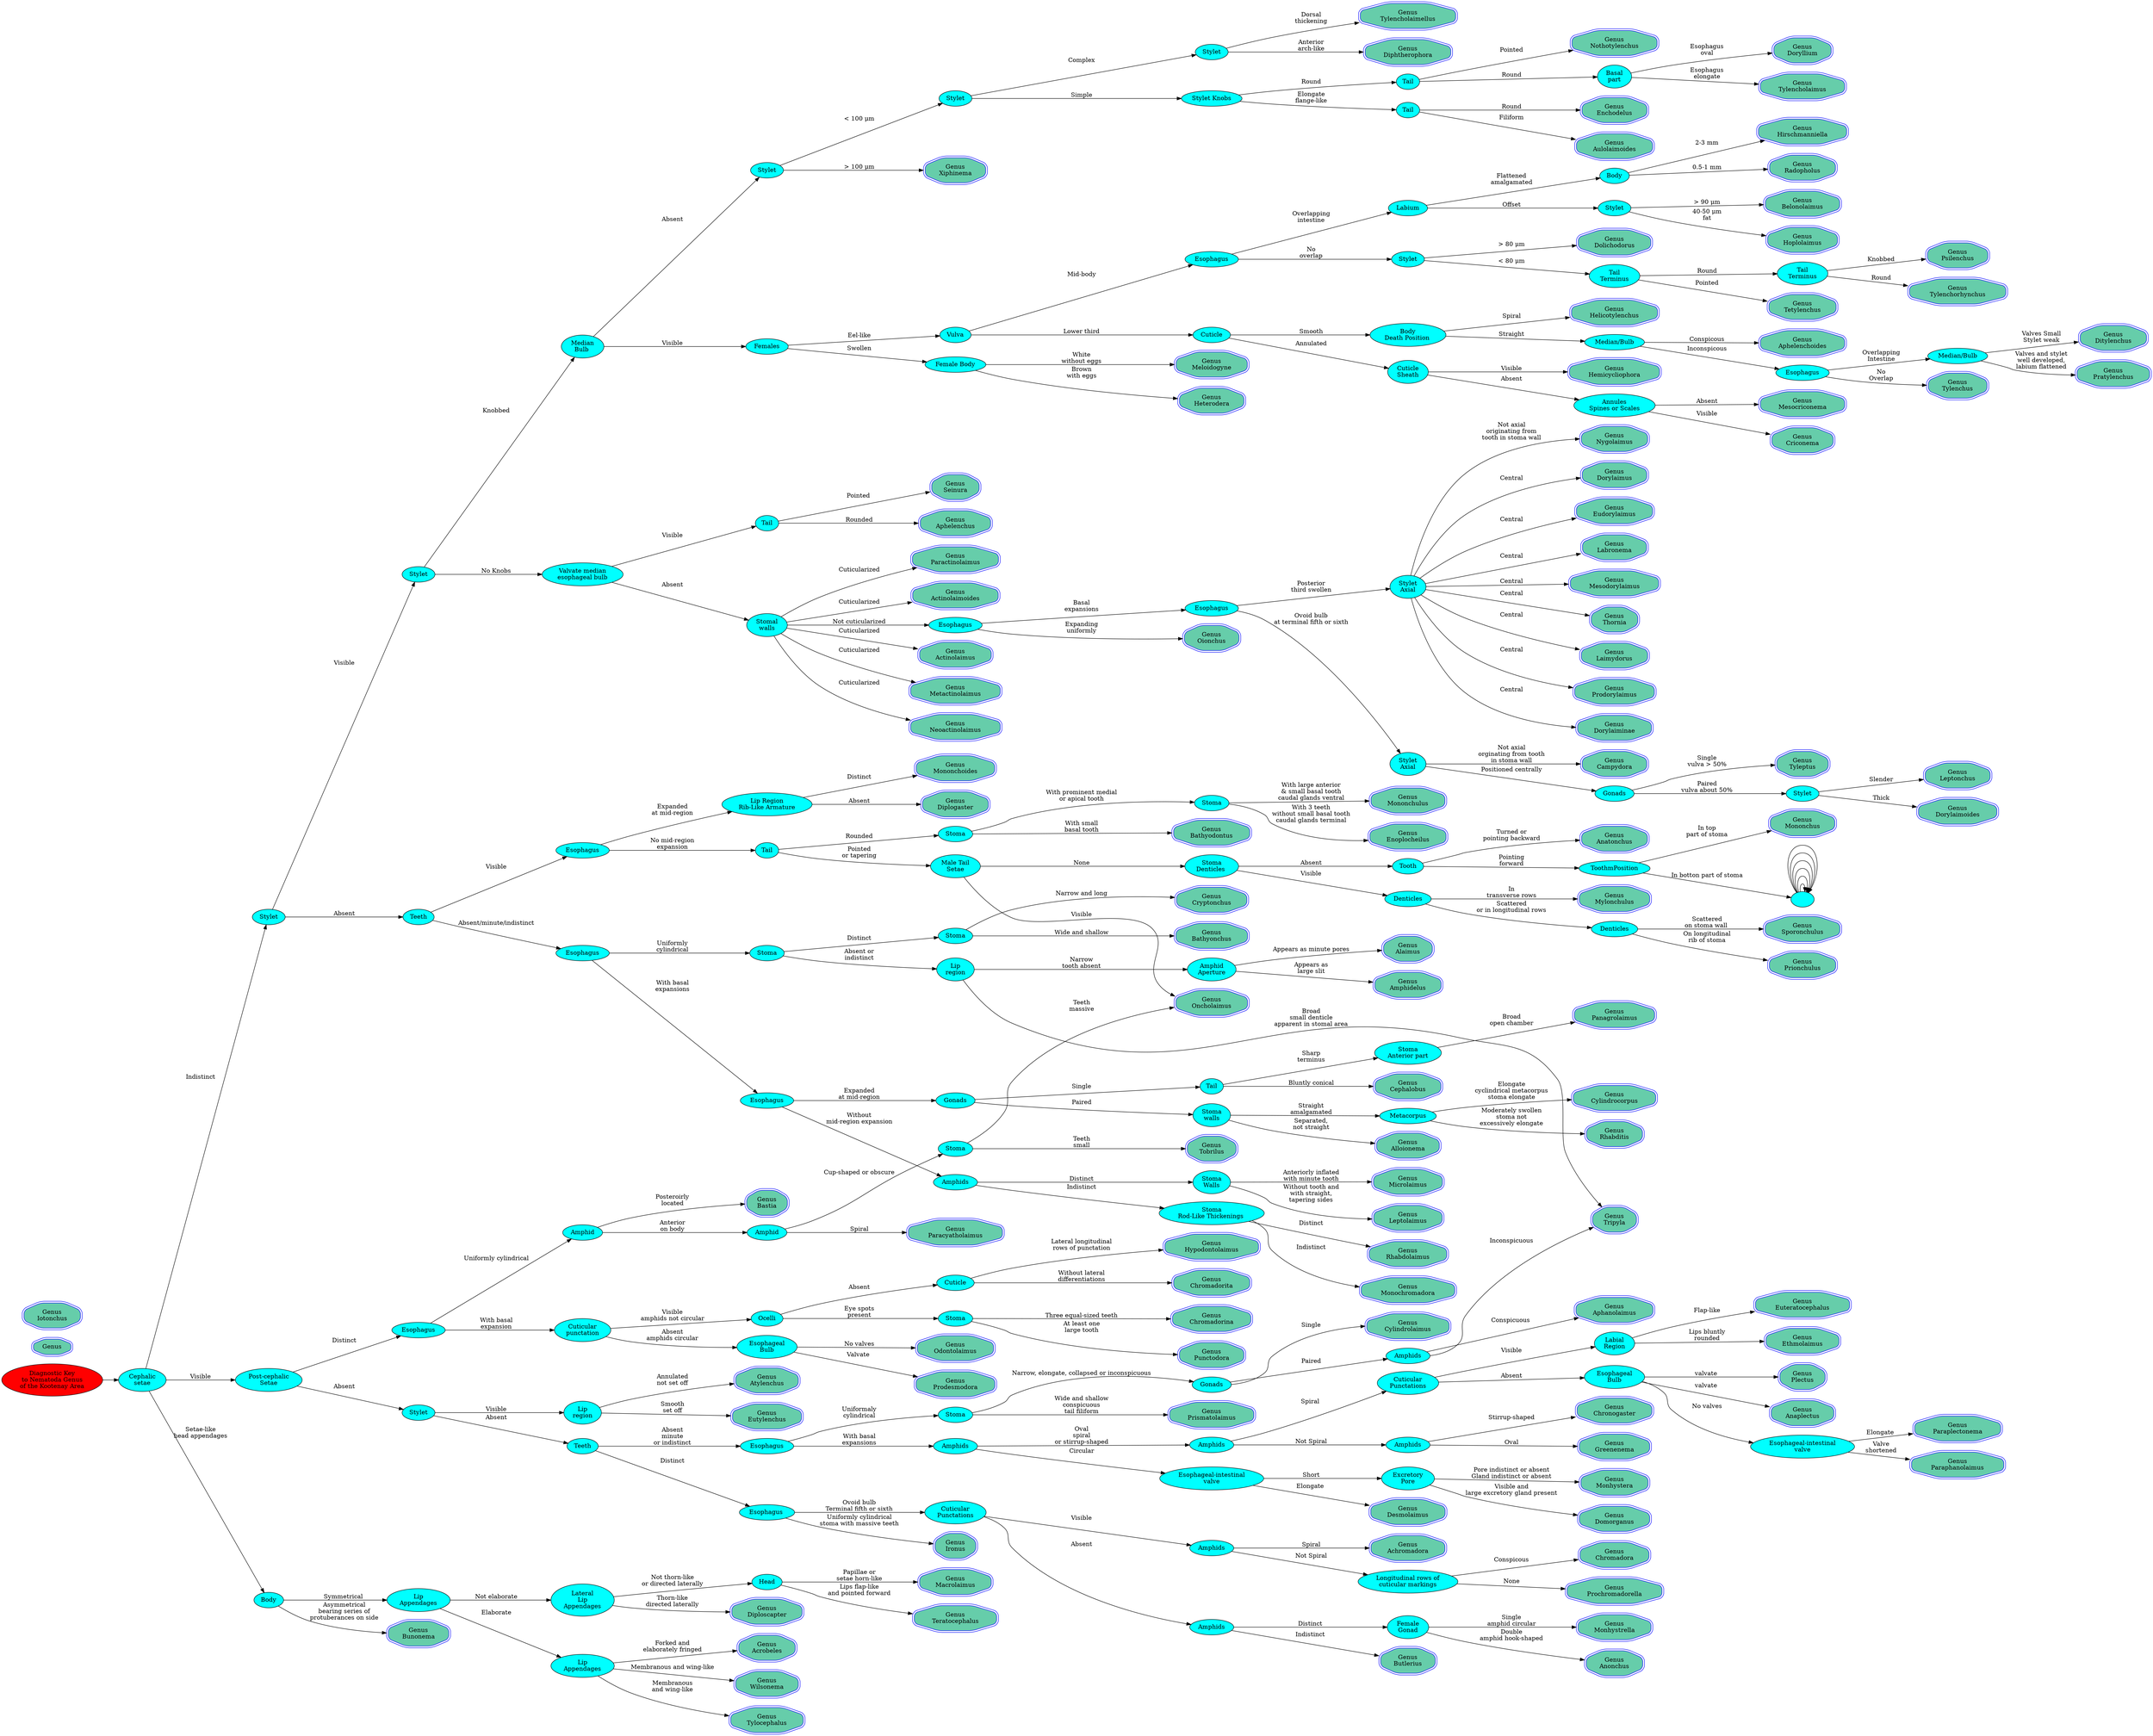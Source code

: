// FOO
digraph "Nematoda Key" {
	graph [rankdir=LR]
	001 [label="Diagnostic Key
to Nematoda Genus
of the Kootenay Area" fillcolor=red style=filled]
	001.1 [label="Cephalic
setae" fillcolor=aqua style=filled]
	001 -> 001.1
	001.1 -> 002 [label=Indistinct]
	001.1 -> 064 [label="Setae-like
head appendages"]
	001.1 -> 069 [label=Visible]
	002 [label=Stylet fillcolor=aqua style=filled]
	002 -> 003 [label=Visible]
	002 -> 038 [label=Absent]
	003 [label=Stylet fillcolor=aqua style=filled]
	003 -> 004 [label=Knobbed]
	003 -> 029 [label="No Knobs"]
	004 [label="Median
Bulb " fillcolor=aqua style=filled]
	004 -> 005 [label=Visible]
	004 -> 022 [label=Absent]
	005 [label=Females fillcolor=aqua style=filled]
	005 -> 006 [label="Eel-like"]
	005 -> 021 [label=Swollen]
	006 [label=Vulva fillcolor=aqua style=filled]
	006 -> 007 [label="Mid-body"]
	006 -> 014 [label="Lower third"]
	007 [label=Esophagus fillcolor=aqua style=filled]
	007 -> 008 [label="No
overlap"]
	007 -> 011 [label="Overlapping
intestine"]
	"" [label="" fillcolor=aqua style=filled]
	"" -> "" [label=""]
	"" -> "" [label=""]
	008 [label=Stylet fillcolor=aqua style=filled]
	008 -> 009 [label="< 80 μm"]
	"Genus
Dolichodorus" [color=blue fillcolor=aquamarine3 shape=doubleoctagon style="rounded,filled"]
	008 -> "Genus
Dolichodorus" [label="> 80 μm"]
	009 [label="Tail
Terminus" fillcolor=aqua style=filled]
	"Genus
Tetylenchus" [color=blue fillcolor=aquamarine3 shape=doubleoctagon style="rounded,filled"]
	009 -> "Genus
Tetylenchus" [label=Pointed]
	009 -> 010 [label=Round]
	010 [label="Tail
Terminus" fillcolor=aqua style=filled]
	"Genus
Psilenchus" [color=blue fillcolor=aquamarine3 shape=doubleoctagon style="rounded,filled"]
	010 -> "Genus
Psilenchus" [label=Knobbed]
	"Genus
Tylenchorhynchus" [color=blue fillcolor=aquamarine3 shape=doubleoctagon style="rounded,filled"]
	010 -> "Genus
Tylenchorhynchus" [label=Round]
	011 [label=Labium fillcolor=aqua style=filled]
	011 -> 012 [label=Offset]
	011 -> 013 [label="Flattened
amalgamated"]
	012 [label=Stylet fillcolor=aqua style=filled]
	"Genus
Hoplolaimus" [color=blue fillcolor=aquamarine3 shape=doubleoctagon style="rounded,filled"]
	012 -> "Genus
Hoplolaimus" [label="40-50 μm
fat"]
	"Genus
Belonolaimus" [color=blue fillcolor=aquamarine3 shape=doubleoctagon style="rounded,filled"]
	012 -> "Genus
Belonolaimus" [label="> 90 μm
"]
	013 [label=Body fillcolor=aqua style=filled]
	"Genus
Radopholus" [color=blue fillcolor=aquamarine3 shape=doubleoctagon style="rounded,filled"]
	013 -> "Genus
Radopholus" [label="0.5-1 mm"]
	"Genus
Hirschmanniella" [color=blue fillcolor=aquamarine3 shape=doubleoctagon style="rounded,filled"]
	013 -> "Genus
Hirschmanniella" [label="2-3 mm"]
	014 [label=Cuticle fillcolor=aqua style=filled]
	014 -> 015 [label=Annulated]
	014 -> 017 [label=Smooth]
	015 [label="Cuticle
Sheath" fillcolor=aqua style=filled]
	015 -> 016 [label=Absent]
	"Genus
Hemicycliophora" [color=blue fillcolor=aquamarine3 shape=doubleoctagon style="rounded,filled"]
	015 -> "Genus
Hemicycliophora" [label=Visible]
	016 [label="Annules
Spines or Scales" fillcolor=aqua style=filled]
	"Genus
Criconema" [color=blue fillcolor=aquamarine3 shape=doubleoctagon style="rounded,filled"]
	016 -> "Genus
Criconema" [label=Visible]
	"Genus
Mesocriconema" [color=blue fillcolor=aquamarine3 shape=doubleoctagon style="rounded,filled"]
	016 -> "Genus
Mesocriconema" [label=Absent]
	017 [label="Body
Death Position " fillcolor=aqua style=filled]
	017 -> 018 [label=Straight]
	"Genus
Helicotylenchus" [color=blue fillcolor=aquamarine3 shape=doubleoctagon style="rounded,filled"]
	017 -> "Genus
Helicotylenchus" [label=Spiral]
	018 [label="Median/Bulb" fillcolor=aqua style=filled]
	018 -> 019 [label=Inconspicous]
	"Genus
Aphelenchoides" [color=blue fillcolor=aquamarine3 shape=doubleoctagon style="rounded,filled"]
	018 -> "Genus
Aphelenchoides" [label=Conspicous]
	019 [label=Esophagus fillcolor=aqua style=filled]
	019 -> 020 [label="Overlapping
Intestine"]
	"Genus
Tylenchus" [color=blue fillcolor=aquamarine3 shape=doubleoctagon style="rounded,filled"]
	019 -> "Genus
Tylenchus" [label="No
Overlap"]
	020 [label="Median/Bulb" fillcolor=aqua style=filled]
	"Genus
Ditylenchus" [color=blue fillcolor=aquamarine3 shape=doubleoctagon style="rounded,filled"]
	020 -> "Genus
Ditylenchus" [label="Valves Small
Stylet weak"]
	"Genus
Pratylenchus" [color=blue fillcolor=aquamarine3 shape=doubleoctagon style="rounded,filled"]
	020 -> "Genus
Pratylenchus" [label="Valves and stylet
well developed,
labium flattened"]
	021 [label="Female Body" fillcolor=aqua style=filled]
	"Genus
Meloidogyne" [color=blue fillcolor=aquamarine3 shape=doubleoctagon style="rounded,filled"]
	021 -> "Genus
Meloidogyne" [label="White
without eggs"]
	"Genus
Heterodera" [color=blue fillcolor=aquamarine3 shape=doubleoctagon style="rounded,filled"]
	021 -> "Genus
Heterodera" [label="Brown
with eggs"]
	022 [label=Stylet fillcolor=aqua style=filled]
	022 -> 023 [label="< 100 μm"]
	"Genus
Xiphinema" [color=blue fillcolor=aquamarine3 shape=doubleoctagon style="rounded,filled"]
	022 -> "Genus
Xiphinema" [label="> 100 μm"]
	023 [label=Stylet fillcolor=aqua style=filled]
	023 -> 024 [label=Complex]
	023 -> 025 [label=Simple]
	024 [label=Stylet fillcolor=aqua style=filled]
	"Genus
Diphtherophora" [color=blue fillcolor=aquamarine3 shape=doubleoctagon style="rounded,filled"]
	024 -> "Genus
Diphtherophora" [label="Anterior
arch-like"]
	"Genus
Tylencholaimellus" [color=blue fillcolor=aquamarine3 shape=doubleoctagon style="rounded,filled"]
	024 -> "Genus
Tylencholaimellus" [label="Dorsal
thickening"]
	025 [label="Stylet Knobs" fillcolor=aqua style=filled]
	025 -> 026 [label="Elongate
flange-like"]
	025 -> 027 [label=Round]
	026 [label=Tail fillcolor=aqua style=filled]
	"Genus
Aulolaimoides" [color=blue fillcolor=aquamarine3 shape=doubleoctagon style="rounded,filled"]
	026 -> "Genus
Aulolaimoides" [label=Filiform]
	"Genus
Enchodelus" [color=blue fillcolor=aquamarine3 shape=doubleoctagon style="rounded,filled"]
	026 -> "Genus
Enchodelus" [label=Round]
	027 [label=Tail fillcolor=aqua style=filled]
	027 -> 028 [label=Round]
	"Genus
Nothotylenchus" [color=blue fillcolor=aquamarine3 shape=doubleoctagon style="rounded,filled"]
	027 -> "Genus
Nothotylenchus" [label=Pointed]
	028 [label="Basal
part" fillcolor=aqua style=filled]
	"Genus
Tylencholaimus" [color=blue fillcolor=aquamarine3 shape=doubleoctagon style="rounded,filled"]
	028 -> "Genus
Tylencholaimus" [label="Esophagus
elongate"]
	"Genus
Doryllium" [color=blue fillcolor=aquamarine3 shape=doubleoctagon style="rounded,filled"]
	028 -> "Genus
Doryllium" [label="Esophagus
oval"]
	029 [label="Valvate median
esophageal bulb" fillcolor=aqua style=filled]
	029 -> 030 [label=Absent]
	Genus
 [color=blue fillcolor=aquamarine3 shape=doubleoctagon style="rounded,filled"]
	029 -> 037 [label=Visible]
	030 [label="Stomal
walls" fillcolor=aqua style=filled]
	030 -> 031 [label="Not cuticularized"]
	"Genus
Actinolaimus" [color=blue fillcolor=aquamarine3 shape=doubleoctagon style="rounded,filled"]
	030 -> "Genus
Actinolaimus" [label=Cuticularized]
	"Genus
Metactinolaimus" [color=blue fillcolor=aquamarine3 shape=doubleoctagon style="rounded,filled"]
	030 -> "Genus
Metactinolaimus" [label=Cuticularized]
	"Genus
Neoactinolaimus" [color=blue fillcolor=aquamarine3 shape=doubleoctagon style="rounded,filled"]
	030 -> "Genus
Neoactinolaimus" [label=Cuticularized]
	"Genus
Paractinolaimus" [color=blue fillcolor=aquamarine3 shape=doubleoctagon style="rounded,filled"]
	030 -> "Genus
Paractinolaimus" [label=Cuticularized]
	"Genus
Actinolaimoides" [color=blue fillcolor=aquamarine3 shape=doubleoctagon style="rounded,filled"]
	030 -> "Genus
Actinolaimoides" [label=Cuticularized]
	031 [label=Esophagus fillcolor=aqua style=filled]
	031 -> 032 [label="Basal
expansions"]
	"Genus
Oionchus" [color=blue fillcolor=aquamarine3 shape=doubleoctagon style="rounded,filled"]
	031 -> "Genus
Oionchus" [label="Expanding
uniformly"]
	032 [label=Esophagus fillcolor=aqua style=filled]
	032 -> 033 [label="Ovoid bulb
at terminal fifth or sixth"]
	Genus
 [color=blue fillcolor=aquamarine3 shape=doubleoctagon style="rounded,filled"]
	032 -> 036 [label="Posterior
third swollen"]
	033 [label="Stylet
Axial" fillcolor=aqua style=filled]
	033 -> 034 [label="Positioned centrally"]
	"Genus
Campydora" [color=blue fillcolor=aquamarine3 shape=doubleoctagon style="rounded,filled"]
	033 -> "Genus
Campydora" [label="Not axial
orginating from tooth
in stoma wall"]
	034 [label=Gonads fillcolor=aqua style=filled]
	034 -> 035 [label="Paired
vulva about 50%"]
	"Genus
Tyleptus" [color=blue fillcolor=aquamarine3 shape=doubleoctagon style="rounded,filled"]
	034 -> "Genus
Tyleptus" [label="Single
vulva > 50%"]
	035 [label=Stylet fillcolor=aqua style=filled]
	"Genus
Leptonchus" [color=blue fillcolor=aquamarine3 shape=doubleoctagon style="rounded,filled"]
	035 -> "Genus
Leptonchus" [label=Slender]
	"Genus
Dorylaimoides" [color=blue fillcolor=aquamarine3 shape=doubleoctagon style="rounded,filled"]
	035 -> "Genus
Dorylaimoides" [label=Thick]
	036 [label="Stylet
Axial" fillcolor=aqua style=filled]
	"Genus
Dorylaimus" [color=blue fillcolor=aquamarine3 shape=doubleoctagon style="rounded,filled"]
	036 -> "Genus
Dorylaimus" [label=Central]
	"Genus
Eudorylaimus" [color=blue fillcolor=aquamarine3 shape=doubleoctagon style="rounded,filled"]
	036 -> "Genus
Eudorylaimus" [label=Central]
	"Genus
Labronema" [color=blue fillcolor=aquamarine3 shape=doubleoctagon style="rounded,filled"]
	036 -> "Genus
Labronema" [label=Central]
	"Genus
Mesodorylaimus" [color=blue fillcolor=aquamarine3 shape=doubleoctagon style="rounded,filled"]
	036 -> "Genus
Mesodorylaimus" [label=Central]
	"Genus
Thornia" [color=blue fillcolor=aquamarine3 shape=doubleoctagon style="rounded,filled"]
	036 -> "Genus
Thornia" [label=Central]
	"Genus
Laimydorus" [color=blue fillcolor=aquamarine3 shape=doubleoctagon style="rounded,filled"]
	036 -> "Genus
Laimydorus" [label=Central]
	"Genus
Prodorylaimus" [color=blue fillcolor=aquamarine3 shape=doubleoctagon style="rounded,filled"]
	036 -> "Genus
Prodorylaimus" [label=Central]
	"Genus
Dorylaiminae" [color=blue fillcolor=aquamarine3 shape=doubleoctagon style="rounded,filled"]
	036 -> "Genus
Dorylaiminae" [label=Central]
	"Genus
Nygolaimus" [color=blue fillcolor=aquamarine3 shape=doubleoctagon style="rounded,filled"]
	036 -> "Genus
Nygolaimus" [label="Not axial
originating from
tooth in stoma wall"]
	037 [label=Tail fillcolor=aqua style=filled]
	"Genus
Seinura" [color=blue fillcolor=aquamarine3 shape=doubleoctagon style="rounded,filled"]
	037 -> "Genus
Seinura" [label="Pointed "]
	"Genus
Aphelenchus" [color=blue fillcolor=aquamarine3 shape=doubleoctagon style="rounded,filled"]
	037 -> "Genus
Aphelenchus" [label=Rounded]
	038 [label=Teeth fillcolor=aqua style=filled]
	038 -> 039 [label=Visible]
	038 -> 050 [label="Absent/minute/indistinct"]
	039 [label=Esophagus fillcolor=aqua style=filled]
	039 -> 040 [label="No mid-region
expansion"]
	039 -> 049 [label="Expanded
at mid-region"]
	"" [label="" fillcolor=aqua style=filled]
	"" -> "" [label=""]
	Genus
 [color=blue fillcolor=aquamarine3 shape=doubleoctagon style="rounded,filled"]
	"" -> "" [label=""]
	040 [label=Tail fillcolor=aqua style=filled]
	040 -> 041 [label="Pointed
or tapering"]
	Genus
 [color=blue fillcolor=aquamarine3 shape=doubleoctagon style="rounded,filled"]
	040 -> 047 [label=Rounded]
	041 [label="Male Tail
Setae" fillcolor=aqua style=filled]
	041 -> 042 [label=None]
	"Genus
Oncholaimus" [color=blue fillcolor=aquamarine3 shape=doubleoctagon style="rounded,filled"]
	041 -> "Genus
Oncholaimus" [label=Visible]
	042 [label="Stoma
Denticles " fillcolor=aqua style=filled]
	042 -> 043 [label=Visible]
	Genus
 [color=blue fillcolor=aquamarine3 shape=doubleoctagon style="rounded,filled"]
	042 -> 045 [label=Absent]
	043 [label=Denticles fillcolor=aqua style=filled]
	043 -> 044 [label="Scattered
or in longitudinal rows"]
	"Genus
Mylonchulus" [color=blue fillcolor=aquamarine3 shape=doubleoctagon style="rounded,filled"]
	043 -> "Genus
Mylonchulus" [label="In
transverse rows"]
	044 [label=Denticles fillcolor=aqua style=filled]
	"Genus
Prionchulus" [color=blue fillcolor=aquamarine3 shape=doubleoctagon style="rounded,filled"]
	044 -> "Genus
Prionchulus" [label="On longitudinal
rib of stoma"]
	"Genus
Sporonchulus" [color=blue fillcolor=aquamarine3 shape=doubleoctagon style="rounded,filled"]
	044 -> "Genus
Sporonchulus" [label="Scattered
on stoma wall "]
	045 [label=Tooth fillcolor=aqua style=filled]
	045 -> 046 [label="Pointing
forward"]
	"Genus
Anatonchus" [color=blue fillcolor=aquamarine3 shape=doubleoctagon style="rounded,filled"]
	045 -> "Genus
Anatonchus" [label="Turned or
pointing backward"]
	046 [label="Tooth\mPosition" fillcolor=aqua style=filled]
	"Genus
Iotonchus" [color=blue fillcolor=aquamarine3 shape=doubleoctagon style="rounded,filled"]
	046 -> "" [label="In botton part of stoma"]
	"Genus
Mononchus" [color=blue fillcolor=aquamarine3 shape=doubleoctagon style="rounded,filled"]
	046 -> "Genus
Mononchus" [label="In top
part of stoma"]
	047 [label=Stoma fillcolor=aqua style=filled]
	047 -> 048 [label="With prominent medial
or apical tooth"]
	"Genus
Bathyodontus" [color=blue fillcolor=aquamarine3 shape=doubleoctagon style="rounded,filled"]
	047 -> "Genus
Bathyodontus" [label="With small
basal tooth"]
	048 [label=Stoma fillcolor=aqua style=filled]
	"Genus
Enoplocheilus" [color=blue fillcolor=aquamarine3 shape=doubleoctagon style="rounded,filled"]
	048 -> "Genus
Enoplocheilus" [label="With 3 teeth
without small basal tooth
caudal glands terminal"]
	"Genus
Mononchulus" [color=blue fillcolor=aquamarine3 shape=doubleoctagon style="rounded,filled"]
	048 -> "Genus
Mononchulus" [label="With large anterior
& small basal tooth
caudal glands ventral"]
	049 [label="Lip Region
Rib-Like Armature" fillcolor=aqua style=filled]
	"Genus
Mononchoides" [color=blue fillcolor=aquamarine3 shape=doubleoctagon style="rounded,filled"]
	049 -> "Genus
Mononchoides" [label=Distinct]
	"Genus
Diplogaster" [color=blue fillcolor=aquamarine3 shape=doubleoctagon style="rounded,filled"]
	049 -> "Genus
Diplogaster" [label=Absent]
	050 [label=Esophagus fillcolor=aqua style=filled]
	050 -> 051 [label="With basal
expansions"]
	050 -> 060 [label="Uniformly
cylindrical"]
	051 [label=Esophagus fillcolor=aqua style=filled]
	051 -> 052 [label="Without
mid-region expansion"]
	Genus
 [color=blue fillcolor=aquamarine3 shape=doubleoctagon style="rounded,filled"]
	051 -> 055 [label="Expanded
at mid-region"]
	052 [label=Amphids fillcolor=aqua style=filled]
	052 -> 053 [label=Distinct]
	Genus
 [color=blue fillcolor=aquamarine3 shape=doubleoctagon style="rounded,filled"]
	052 -> 054 [label=Indistinct]
	053 [label="Stoma
Walls" fillcolor=aqua style=filled]
	"Genus
Microlaimus" [color=blue fillcolor=aquamarine3 shape=doubleoctagon style="rounded,filled"]
	053 -> "Genus
Microlaimus" [label="Anteriorly inflated
with minute tooth"]
	"Genus
Leptolaimus" [color=blue fillcolor=aquamarine3 shape=doubleoctagon style="rounded,filled"]
	053 -> "Genus
Leptolaimus" [label="Without tooth and
with straight,
tapering sides"]
	054 [label="Stoma
Rod-Like Thickenings " fillcolor=aqua style=filled]
	"Genus
Rhabdolaimus" [color=blue fillcolor=aquamarine3 shape=doubleoctagon style="rounded,filled"]
	054 -> "Genus
Rhabdolaimus" [label=Distinct]
	"Genus
Monochromadora" [color=blue fillcolor=aquamarine3 shape=doubleoctagon style="rounded,filled"]
	054 -> "Genus
Monochromadora" [label=Indistinct]
	055 [label=Gonads fillcolor=aqua style=filled]
	055 -> 056 [label=Paired]
	055 -> 058 [label=Single]
	056 [label="Stoma
walls" fillcolor=aqua style=filled]
	056 -> 057 [label="Straight
amalgamated"]
	"Genus
Alloionema" [color=blue fillcolor=aquamarine3 shape=doubleoctagon style="rounded,filled"]
	056 -> "Genus
Alloionema" [label="Separated,
not straight"]
	057 [label=Metacorpus fillcolor=aqua style=filled]
	"Genus
Rhabditis" [color=blue fillcolor=aquamarine3 shape=doubleoctagon style="rounded,filled"]
	057 -> "Genus
Rhabditis" [label="Moderately swollen
stoma not
excessively elongate"]
	"Genus
Cylindrocorpus" [color=blue fillcolor=aquamarine3 shape=doubleoctagon style="rounded,filled"]
	057 -> "Genus
Cylindrocorpus" [label="Elongate
cyclindrical metacorpus
stoma elongate"]
	058 [label=Tail fillcolor=aqua style=filled]
	058 -> 059 [label="Sharp
terminus"]
	"Genus
Cephalobus" [color=blue fillcolor=aquamarine3 shape=doubleoctagon style="rounded,filled"]
	058 -> "Genus
Cephalobus" [label="Bluntly conical"]
	059 [label="Stoma
Anterior part" fillcolor=aqua style=filled]
	"Genus
Panagrolaimus" [color=blue fillcolor=aquamarine3 shape=doubleoctagon style="rounded,filled"]
	059 -> "Genus
Panagrolaimus" [label="Broad
open chamber"]
	060 [label=Stoma fillcolor=aqua style=filled]
	060 -> 061 [label="Absent or
indistinct"]
	060 -> 063 [label=Distinct]
	061 [label="Lip
region" fillcolor=aqua style=filled]
	061 -> 062 [label="Narrow
tooth absent"]
	"Genus
Tripyla" [color=blue fillcolor=aquamarine3 shape=doubleoctagon style="rounded,filled"]
	061 -> "Genus
Tripyla" [label="Broad
small denticle
apparent in stomal area"]
	062 [label="Amphid
Aperture" fillcolor=aqua style=filled]
	"Genus
Amphidelus" [color=blue fillcolor=aquamarine3 shape=doubleoctagon style="rounded,filled"]
	062 -> "Genus
Amphidelus" [label="Appears as
large slit"]
	"Genus
Alaimus" [color=blue fillcolor=aquamarine3 shape=doubleoctagon style="rounded,filled"]
	062 -> "Genus
Alaimus" [label="Appears as minute pores"]
	063 [label=Stoma fillcolor=aqua style=filled]
	"Genus
Cryptonchus" [color=blue fillcolor=aquamarine3 shape=doubleoctagon style="rounded,filled"]
	063 -> "Genus
Cryptonchus" [label="Narrow and long"]
	"Genus
Bathyonchus" [color=blue fillcolor=aquamarine3 shape=doubleoctagon style="rounded,filled"]
	063 -> "Genus
Bathyonchus" [label="Wide and shallow"]
	064 [label=Body fillcolor=aqua style=filled]
	064 -> 065 [label="Symmetrical "]
	"Genus
Bunonema" [color=blue fillcolor=aquamarine3 shape=doubleoctagon style="rounded,filled"]
	064 -> "Genus
Bunonema" [label="Asymmetrical
bearing series of
protuberances on side"]
	065 [label="Lip
Appendages" fillcolor=aqua style=filled]
	065 -> 066 [label="Not elaborate"]
	Genus
 [color=blue fillcolor=aquamarine3 shape=doubleoctagon style="rounded,filled"]
	065 -> 068 [label=Elaborate]
	066 [label="Lateral
Lip
Appendages" fillcolor=aqua style=filled]
	"Genus
Diploscapter" [color=blue fillcolor=aquamarine3 shape=doubleoctagon style="rounded,filled"]
	066 -> "Genus
Diploscapter" [label="Thorn-like
directed laterally"]
	066 -> 067 [label="Not thorn-like
or directed laterally"]
	067 [label=Head fillcolor=aqua style=filled]
	"Genus
Macrolaimus" [color=blue fillcolor=aquamarine3 shape=doubleoctagon style="rounded,filled"]
	067 -> "Genus
Macrolaimus" [label="Papillae or
setae horn-like"]
	"Genus
Teratocephalus" [color=blue fillcolor=aquamarine3 shape=doubleoctagon style="rounded,filled"]
	067 -> "Genus
Teratocephalus" [label="Lips flap-like
and pointed forward"]
	068 [label="Lip
Appendages" fillcolor=aqua style=filled]
	"Genus
Acrobeles" [color=blue fillcolor=aquamarine3 shape=doubleoctagon style="rounded,filled"]
	068 -> "Genus
Acrobeles" [label="Forked and
elaborately fringed"]
	"Genus
Wilsonema" [color=blue fillcolor=aquamarine3 shape=doubleoctagon style="rounded,filled"]
	068 -> "Genus
Wilsonema" [label="Membranous and wing-like"]
	"Genus
Tylocephalus" [color=blue fillcolor=aquamarine3 shape=doubleoctagon style="rounded,filled"]
	068 -> "Genus
Tylocephalus" [label="Membranous
and wing-like"]
	069 [label="Post-cephalic
Setae" fillcolor=aqua style=filled]
	069 -> 070 [label=Absent]
	069 -> 092 [label=Distinct]
	070 [label=Stylet fillcolor=aqua style=filled]
	070 -> 071 [label=Absent]
	070 -> 091 [label=Visible]
	071 [label=Teeth fillcolor=aqua style=filled]
	071 -> 072 [label="Absent
minute
or indistinct"]
	071 -> 085 [label=Distinct]
	072 [label=Esophagus fillcolor=aqua style=filled]
	072 -> 073 [label="With basal
expansions"]
	072 -> 082 [label="Uniformaly
cylindrical"]
	073 [label=Amphids fillcolor=aqua style=filled]
	073 -> 074 [label="Oval
spiral
or stirrup-shaped"]
	073 -> 080 [label=Circular]
	074 [label=Amphids fillcolor=aqua style=filled]
	074 -> 075 [label="Spiral "]
	074 -> 079 [label="Not Spiral"]
	075 [label="Cuticular
Punctations" fillcolor=aqua style=filled]
	075 -> 076 [label=Absent]
	Genus
 [color=blue fillcolor=aquamarine3 shape=doubleoctagon style="rounded,filled"]
	075 -> 078 [label=Visible]
	076 [label="Esophageal
Bulb" fillcolor=aqua style=filled]
	076 -> 077 [label="No valves"]
	"Genus
Plectus" [color=blue fillcolor=aquamarine3 shape=doubleoctagon style="rounded,filled"]
	076 -> "Genus
Plectus" [label="valvate "]
	"Genus
Anaplectus" [color=blue fillcolor=aquamarine3 shape=doubleoctagon style="rounded,filled"]
	076 -> "Genus
Anaplectus" [label="valvate "]
	077 [label="Esophageal-intestinal
valve" fillcolor=aqua style=filled]
	"Genus
Paraplectonema" [color=blue fillcolor=aquamarine3 shape=doubleoctagon style="rounded,filled"]
	077 -> "Genus
Paraplectonema" [label="Elongate "]
	"Genus
Paraphanolaimus" [color=blue fillcolor=aquamarine3 shape=doubleoctagon style="rounded,filled"]
	077 -> "Genus
Paraphanolaimus" [label="Valve
shortened"]
	078 [label="Labial
Region" fillcolor=aqua style=filled]
	"Genus
Euteratocephalus" [color=blue fillcolor=aquamarine3 shape=doubleoctagon style="rounded,filled"]
	078 -> "Genus
Euteratocephalus" [label="Flap-like"]
	"Genus
Ethmolaimus" [color=blue fillcolor=aquamarine3 shape=doubleoctagon style="rounded,filled"]
	078 -> "Genus
Ethmolaimus" [label="Lips bluntly
rounded"]
	079 [label=Amphids fillcolor=aqua style=filled]
	"Genus
Greenenema" [color=blue fillcolor=aquamarine3 shape=doubleoctagon style="rounded,filled"]
	079 -> "Genus
Greenenema" [label=Oval]
	"Genus
Chronogaster" [color=blue fillcolor=aquamarine3 shape=doubleoctagon style="rounded,filled"]
	079 -> "Genus
Chronogaster" [label="Stirrup-shaped"]
	080 [label="Esophageal-intestinal
valve" fillcolor=aqua style=filled]
	080 -> 081 [label=Short]
	"Genus
Desmolaimus" [color=blue fillcolor=aquamarine3 shape=doubleoctagon style="rounded,filled"]
	080 -> "Genus
Desmolaimus" [label="Elongate "]
	081 [label="Excretory
Pore" fillcolor=aqua style=filled]
	"Genus
Domorganus" [color=blue fillcolor=aquamarine3 shape=doubleoctagon style="rounded,filled"]
	081 -> "Genus
Domorganus" [label="Visible and
large excretory gland present"]
	"Genus
Monhystera" [color=blue fillcolor=aquamarine3 shape=doubleoctagon style="rounded,filled"]
	081 -> "Genus
Monhystera" [label="Pore indistinct or absent
Gland indistinct or absent"]
	082 [label=Stoma fillcolor=aqua style=filled]
	"Genus
Prismatolaimus" [color=blue fillcolor=aquamarine3 shape=doubleoctagon style="rounded,filled"]
	082 -> "Genus
Prismatolaimus" [label="Wide and shallow
conspicuous
tail filiform"]
	082 -> 083 [label="Narrow, elongate, collapsed or inconspicuous"]
	083 [label=Gonads fillcolor=aqua style=filled]
	"Genus
Cylindrolaimus" [color=blue fillcolor=aquamarine3 shape=doubleoctagon style="rounded,filled"]
	083 -> "Genus
Cylindrolaimus" [label=Single]
	083 -> 084 [label=Paired]
	084 [label=Amphids fillcolor=aqua style=filled]
	"Genus
Tripyla" [color=blue fillcolor=aquamarine3 shape=doubleoctagon style="rounded,filled"]
	084 -> "Genus
Tripyla" [label=Inconspicuous]
	"Genus
Aphanolaimus" [color=blue fillcolor=aquamarine3 shape=doubleoctagon style="rounded,filled"]
	084 -> "Genus
Aphanolaimus" [label="Conspicuous "]
	085 [label="Esophagus " fillcolor=aqua style=filled]
	085 -> 086 [label="Ovoid bulb
Terminal fifth or sixth"]
	"Genus
Ironus" [color=blue fillcolor=aquamarine3 shape=doubleoctagon style="rounded,filled"]
	085 -> "Genus
Ironus" [label="Uniformly cylindrical
stoma with massive teeth"]
	086 [label="Cuticular
Punctations" fillcolor=aqua style=filled]
	086 -> 087 [label=Visible]
	Genus
 [color=blue fillcolor=aquamarine3 shape=doubleoctagon style="rounded,filled"]
	086 -> 089 [label=Absent]
	087 [label=Amphids fillcolor=aqua style=filled]
	087 -> 088 [label="Not Spiral"]
	"Genus
Achromadora" [color=blue fillcolor=aquamarine3 shape=doubleoctagon style="rounded,filled"]
	087 -> "Genus
Achromadora" [label=Spiral]
	088 [label="Longitudinal rows of
cuticular markings" fillcolor=aqua style=filled]
	"Genus
Chromadora" [color=blue fillcolor=aquamarine3 shape=doubleoctagon style="rounded,filled"]
	088 -> "Genus
Chromadora" [label=Conspicous]
	"Genus
Prochromadorella" [color=blue fillcolor=aquamarine3 shape=doubleoctagon style="rounded,filled"]
	088 -> "Genus
Prochromadorella" [label=None]
	089 [label=Amphids fillcolor=aqua style=filled]
	089 -> 090 [label="Distinct "]
	"Genus
Butlerius" [color=blue fillcolor=aquamarine3 shape=doubleoctagon style="rounded,filled"]
	089 -> "Genus
Butlerius" [label="Indistinct "]
	090 [label="Female
Gonad" fillcolor=aqua style=filled]
	"Genus
Anonchus" [color=blue fillcolor=aquamarine3 shape=doubleoctagon style="rounded,filled"]
	090 -> "Genus
Anonchus" [label="Double
amphid hook-shaped"]
	"Genus
Monhystrella" [color=blue fillcolor=aquamarine3 shape=doubleoctagon style="rounded,filled"]
	090 -> "Genus
Monhystrella" [label="Single
amphid circular"]
	091 [label="Lip
region" fillcolor=aqua style=filled]
	"Genus
Atylenchus" [color=blue fillcolor=aquamarine3 shape=doubleoctagon style="rounded,filled"]
	091 -> "Genus
Atylenchus" [label="Annulated
not set off"]
	"Genus
Eutylenchus" [color=blue fillcolor=aquamarine3 shape=doubleoctagon style="rounded,filled"]
	091 -> "Genus
Eutylenchus" [label="Smooth
set off"]
	092 [label=Esophagus fillcolor=aqua style=filled]
	092 -> 093 [label="With basal
expansion"]
	092 -> 098 [label="Uniformly cylindrical"]
	093 [label="Cuticular
punctation" fillcolor=aqua style=filled]
	093 -> 094 [label="Visible
amphids not circular"]
	093 -> 097 [label="Absent
amphids circular"]
	094 [label=Ocelli fillcolor=aqua style=filled]
	094 -> 095 [label="Eye spots
present"]
	094 -> 096 [label=Absent]
	095 [label=Stoma fillcolor=aqua style=filled]
	"Genus
Chromadorina" [color=blue fillcolor=aquamarine3 shape=doubleoctagon style="rounded,filled"]
	095 -> "Genus
Chromadorina" [label="Three equal-sized teeth"]
	"Genus
Punctodora" [color=blue fillcolor=aquamarine3 shape=doubleoctagon style="rounded,filled"]
	095 -> "Genus
Punctodora" [label="At least one
large tooth"]
	096 [label=Cuticle fillcolor=aqua style=filled]
	"Genus
Hypodontolaimus" [color=blue fillcolor=aquamarine3 shape=doubleoctagon style="rounded,filled"]
	096 -> "Genus
Hypodontolaimus" [label="Lateral longitudinal
rows of punctation"]
	"Genus
Chromadorita" [color=blue fillcolor=aquamarine3 shape=doubleoctagon style="rounded,filled"]
	096 -> "Genus
Chromadorita" [label="Without lateral
differentiations"]
	097 [label="Esophageal
Bulb" fillcolor=aqua style=filled]
	"Genus
Prodesmodora" [color=blue fillcolor=aquamarine3 shape=doubleoctagon style="rounded,filled"]
	097 -> "Genus
Prodesmodora" [label="Valvate "]
	"Genus
Odontolaimus" [color=blue fillcolor=aquamarine3 shape=doubleoctagon style="rounded,filled"]
	097 -> "Genus
Odontolaimus" [label="No valves"]
	"" [label="" fillcolor=aqua style=filled]
	"" -> "" [label=""]
	Genus
 [color=blue fillcolor=aquamarine3 shape=doubleoctagon style="rounded,filled"]
	"" -> "" [label=""]
	098 [label=Amphid fillcolor=aqua style=filled]
	098 -> 099 [label="Anterior
on body"]
	"Genus
Bastia" [color=blue fillcolor=aquamarine3 shape=doubleoctagon style="rounded,filled"]
	098 -> "Genus
Bastia" [label="Posteroirly
located"]
	099 [label=Amphid fillcolor=aqua style=filled]
	"Genus
Paracyatholaimus" [color=blue fillcolor=aquamarine3 shape=doubleoctagon style="rounded,filled"]
	099 -> "Genus
Paracyatholaimus" [label=Spiral]
	099 -> 100 [label="Cup-shaped or obscure"]
	100 [label=Stoma fillcolor=aqua style=filled]
	"Genus
Oncholaimus" [color=blue fillcolor=aquamarine3 shape=doubleoctagon style="rounded,filled"]
	100 -> "Genus
Oncholaimus" [label="Teeth
massive"]
	"Genus
Tobrilus" [color=blue fillcolor=aquamarine3 shape=doubleoctagon style="rounded,filled"]
	100 -> "Genus
Tobrilus" [label="Teeth
small"]
}

